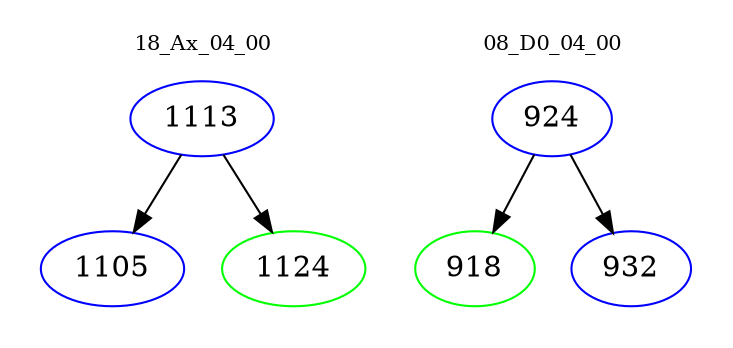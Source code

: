 digraph{
subgraph cluster_0 {
color = white
label = "18_Ax_04_00";
fontsize=10;
T0_1113 [label="1113", color="blue"]
T0_1113 -> T0_1105 [color="black"]
T0_1105 [label="1105", color="blue"]
T0_1113 -> T0_1124 [color="black"]
T0_1124 [label="1124", color="green"]
}
subgraph cluster_1 {
color = white
label = "08_D0_04_00";
fontsize=10;
T1_924 [label="924", color="blue"]
T1_924 -> T1_918 [color="black"]
T1_918 [label="918", color="green"]
T1_924 -> T1_932 [color="black"]
T1_932 [label="932", color="blue"]
}
}
